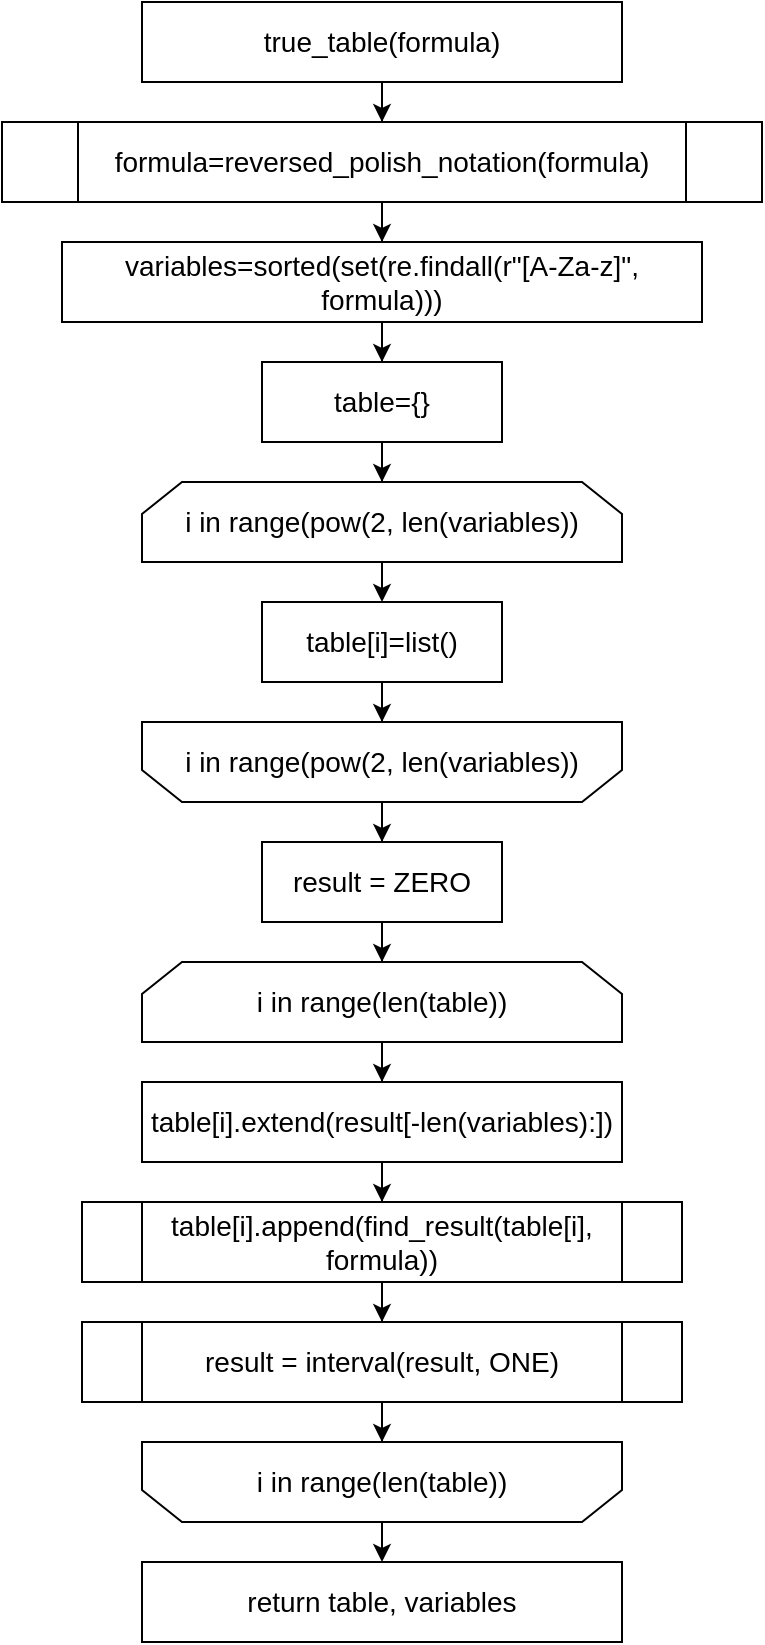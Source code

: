 <mxfile version="24.4.15" type="device">
  <diagram name="Страница — 1" id="qLNz9jKovM8slKJmPDU5">
    <mxGraphModel dx="1050" dy="522" grid="1" gridSize="10" guides="1" tooltips="1" connect="1" arrows="1" fold="1" page="1" pageScale="1" pageWidth="827" pageHeight="1169" math="0" shadow="0">
      <root>
        <mxCell id="0" />
        <mxCell id="1" parent="0" />
        <mxCell id="vCcyRhlmgQHcbcecpiCQ-13" style="edgeStyle=orthogonalEdgeStyle;rounded=0;orthogonalLoop=1;jettySize=auto;html=1;" parent="1" source="vCcyRhlmgQHcbcecpiCQ-1" target="vCcyRhlmgQHcbcecpiCQ-2" edge="1">
          <mxGeometry relative="1" as="geometry" />
        </mxCell>
        <mxCell id="vCcyRhlmgQHcbcecpiCQ-1" value="&lt;font style=&quot;font-size: 14px;&quot;&gt;true_table(formula)&lt;/font&gt;" style="rounded=1;whiteSpace=wrap;html=1;arcSize=0;strokeWidth=1;" parent="1" vertex="1">
          <mxGeometry x="280" y="40" width="240" height="40" as="geometry" />
        </mxCell>
        <mxCell id="vCcyRhlmgQHcbcecpiCQ-12" style="edgeStyle=orthogonalEdgeStyle;rounded=0;orthogonalLoop=1;jettySize=auto;html=1;entryX=0.5;entryY=0;entryDx=0;entryDy=0;" parent="1" source="vCcyRhlmgQHcbcecpiCQ-2" target="vCcyRhlmgQHcbcecpiCQ-3" edge="1">
          <mxGeometry relative="1" as="geometry" />
        </mxCell>
        <mxCell id="vCcyRhlmgQHcbcecpiCQ-2" value="formula=reversed_polish_notation(formula)" style="shape=process;whiteSpace=wrap;html=1;backgroundOutline=1;fontSize=14;" parent="1" vertex="1">
          <mxGeometry x="210" y="100" width="380" height="40" as="geometry" />
        </mxCell>
        <mxCell id="vCcyRhlmgQHcbcecpiCQ-11" style="edgeStyle=orthogonalEdgeStyle;rounded=0;orthogonalLoop=1;jettySize=auto;html=1;entryX=0.5;entryY=0;entryDx=0;entryDy=0;" parent="1" source="vCcyRhlmgQHcbcecpiCQ-3" target="vCcyRhlmgQHcbcecpiCQ-4" edge="1">
          <mxGeometry relative="1" as="geometry" />
        </mxCell>
        <mxCell id="vCcyRhlmgQHcbcecpiCQ-3" value="variables=sorted(set(re.findall(r&quot;[A-Za-z]&quot;, formula)))" style="rounded=0;whiteSpace=wrap;html=1;fontSize=14;" parent="1" vertex="1">
          <mxGeometry x="240" y="160" width="320" height="40" as="geometry" />
        </mxCell>
        <mxCell id="vCcyRhlmgQHcbcecpiCQ-10" style="edgeStyle=orthogonalEdgeStyle;rounded=0;orthogonalLoop=1;jettySize=auto;html=1;entryX=0.5;entryY=0;entryDx=0;entryDy=0;" parent="1" source="vCcyRhlmgQHcbcecpiCQ-4" target="vCcyRhlmgQHcbcecpiCQ-5" edge="1">
          <mxGeometry relative="1" as="geometry" />
        </mxCell>
        <mxCell id="vCcyRhlmgQHcbcecpiCQ-4" value="table={}" style="rounded=0;whiteSpace=wrap;html=1;fontSize=14;" parent="1" vertex="1">
          <mxGeometry x="340" y="220" width="120" height="40" as="geometry" />
        </mxCell>
        <mxCell id="voekG9R3kApBT81XPAWg-1" style="edgeStyle=orthogonalEdgeStyle;rounded=0;orthogonalLoop=1;jettySize=auto;html=1;exitX=0.5;exitY=1;exitDx=0;exitDy=0;entryX=0.5;entryY=0;entryDx=0;entryDy=0;" edge="1" parent="1" source="vCcyRhlmgQHcbcecpiCQ-5" target="vCcyRhlmgQHcbcecpiCQ-7">
          <mxGeometry relative="1" as="geometry" />
        </mxCell>
        <mxCell id="vCcyRhlmgQHcbcecpiCQ-5" value="&lt;font style=&quot;font-size: 14px;&quot;&gt;i in range(pow(2, len(variables))&lt;/font&gt;" style="shape=loopLimit;whiteSpace=wrap;html=1;fontFamily=Helvetica;fontSize=11;fontColor=default;labelBackgroundColor=default;" parent="1" vertex="1">
          <mxGeometry x="280" y="280" width="240" height="40" as="geometry" />
        </mxCell>
        <mxCell id="vCcyRhlmgQHcbcecpiCQ-9" style="edgeStyle=orthogonalEdgeStyle;rounded=0;orthogonalLoop=1;jettySize=auto;html=1;entryX=0.5;entryY=1;entryDx=0;entryDy=0;" parent="1" source="vCcyRhlmgQHcbcecpiCQ-7" target="vCcyRhlmgQHcbcecpiCQ-8" edge="1">
          <mxGeometry relative="1" as="geometry" />
        </mxCell>
        <mxCell id="vCcyRhlmgQHcbcecpiCQ-7" value="table[i]=list()" style="rounded=0;whiteSpace=wrap;html=1;fontSize=14;" parent="1" vertex="1">
          <mxGeometry x="340" y="340" width="120" height="40" as="geometry" />
        </mxCell>
        <mxCell id="vCcyRhlmgQHcbcecpiCQ-15" style="edgeStyle=orthogonalEdgeStyle;rounded=0;orthogonalLoop=1;jettySize=auto;html=1;entryX=0.5;entryY=0;entryDx=0;entryDy=0;" parent="1" source="vCcyRhlmgQHcbcecpiCQ-8" target="vCcyRhlmgQHcbcecpiCQ-14" edge="1">
          <mxGeometry relative="1" as="geometry" />
        </mxCell>
        <mxCell id="vCcyRhlmgQHcbcecpiCQ-8" value="i in range(pow(2, len(variables))" style="shape=loopLimit;whiteSpace=wrap;html=1;fontFamily=Helvetica;fontSize=14;fontColor=default;labelBackgroundColor=default;direction=west;" parent="1" vertex="1">
          <mxGeometry x="280" y="400" width="240" height="40" as="geometry" />
        </mxCell>
        <mxCell id="vCcyRhlmgQHcbcecpiCQ-17" style="edgeStyle=orthogonalEdgeStyle;rounded=0;orthogonalLoop=1;jettySize=auto;html=1;entryX=0.5;entryY=0;entryDx=0;entryDy=0;" parent="1" source="vCcyRhlmgQHcbcecpiCQ-14" target="vCcyRhlmgQHcbcecpiCQ-16" edge="1">
          <mxGeometry relative="1" as="geometry" />
        </mxCell>
        <mxCell id="vCcyRhlmgQHcbcecpiCQ-14" value="result = ZERO" style="rounded=0;whiteSpace=wrap;html=1;fontSize=14;" parent="1" vertex="1">
          <mxGeometry x="340" y="460" width="120" height="40" as="geometry" />
        </mxCell>
        <mxCell id="vCcyRhlmgQHcbcecpiCQ-21" style="edgeStyle=orthogonalEdgeStyle;rounded=0;orthogonalLoop=1;jettySize=auto;html=1;entryX=0.5;entryY=0;entryDx=0;entryDy=0;" parent="1" source="vCcyRhlmgQHcbcecpiCQ-16" target="vCcyRhlmgQHcbcecpiCQ-20" edge="1">
          <mxGeometry relative="1" as="geometry" />
        </mxCell>
        <mxCell id="vCcyRhlmgQHcbcecpiCQ-16" value="&lt;font style=&quot;font-size: 14px;&quot;&gt;i in range(len(table))&lt;/font&gt;" style="shape=loopLimit;whiteSpace=wrap;html=1;fontFamily=Helvetica;fontSize=11;fontColor=default;labelBackgroundColor=default;" parent="1" vertex="1">
          <mxGeometry x="280" y="520" width="240" height="40" as="geometry" />
        </mxCell>
        <mxCell id="vCcyRhlmgQHcbcecpiCQ-23" style="edgeStyle=orthogonalEdgeStyle;rounded=0;orthogonalLoop=1;jettySize=auto;html=1;entryX=0.5;entryY=0;entryDx=0;entryDy=0;" parent="1" source="vCcyRhlmgQHcbcecpiCQ-18" target="vCcyRhlmgQHcbcecpiCQ-19" edge="1">
          <mxGeometry relative="1" as="geometry" />
        </mxCell>
        <mxCell id="vCcyRhlmgQHcbcecpiCQ-18" value="table[i].append(find_result(table[i], formula))" style="shape=process;whiteSpace=wrap;html=1;backgroundOutline=1;fontSize=14;" parent="1" vertex="1">
          <mxGeometry x="250" y="640" width="300" height="40" as="geometry" />
        </mxCell>
        <mxCell id="vCcyRhlmgQHcbcecpiCQ-25" style="edgeStyle=orthogonalEdgeStyle;rounded=0;orthogonalLoop=1;jettySize=auto;html=1;entryX=0.5;entryY=1;entryDx=0;entryDy=0;" parent="1" source="vCcyRhlmgQHcbcecpiCQ-19" target="vCcyRhlmgQHcbcecpiCQ-24" edge="1">
          <mxGeometry relative="1" as="geometry" />
        </mxCell>
        <mxCell id="vCcyRhlmgQHcbcecpiCQ-19" value="result = interval(result, ONE)" style="shape=process;whiteSpace=wrap;html=1;backgroundOutline=1;fontSize=14;" parent="1" vertex="1">
          <mxGeometry x="250" y="700" width="300" height="40" as="geometry" />
        </mxCell>
        <mxCell id="vCcyRhlmgQHcbcecpiCQ-22" style="edgeStyle=orthogonalEdgeStyle;rounded=0;orthogonalLoop=1;jettySize=auto;html=1;entryX=0.5;entryY=0;entryDx=0;entryDy=0;" parent="1" source="vCcyRhlmgQHcbcecpiCQ-20" target="vCcyRhlmgQHcbcecpiCQ-18" edge="1">
          <mxGeometry relative="1" as="geometry" />
        </mxCell>
        <mxCell id="vCcyRhlmgQHcbcecpiCQ-20" value="table[i].extend(result[-len(variables):])" style="rounded=0;whiteSpace=wrap;html=1;fontSize=14;" parent="1" vertex="1">
          <mxGeometry x="280" y="580" width="240" height="40" as="geometry" />
        </mxCell>
        <mxCell id="voekG9R3kApBT81XPAWg-2" style="edgeStyle=orthogonalEdgeStyle;rounded=0;orthogonalLoop=1;jettySize=auto;html=1;exitX=0.5;exitY=0;exitDx=0;exitDy=0;entryX=0.5;entryY=0;entryDx=0;entryDy=0;" edge="1" parent="1" source="vCcyRhlmgQHcbcecpiCQ-24" target="vCcyRhlmgQHcbcecpiCQ-27">
          <mxGeometry relative="1" as="geometry" />
        </mxCell>
        <mxCell id="vCcyRhlmgQHcbcecpiCQ-24" value="i in range(len(table))" style="shape=loopLimit;whiteSpace=wrap;html=1;fontFamily=Helvetica;fontSize=14;fontColor=default;labelBackgroundColor=default;direction=west;" parent="1" vertex="1">
          <mxGeometry x="280" y="760" width="240" height="40" as="geometry" />
        </mxCell>
        <mxCell id="vCcyRhlmgQHcbcecpiCQ-27" value="&lt;font style=&quot;font-size: 14px;&quot;&gt;return table, variables&lt;/font&gt;" style="rounded=1;whiteSpace=wrap;html=1;arcSize=0;strokeWidth=1;" parent="1" vertex="1">
          <mxGeometry x="280" y="820" width="240" height="40" as="geometry" />
        </mxCell>
      </root>
    </mxGraphModel>
  </diagram>
</mxfile>
